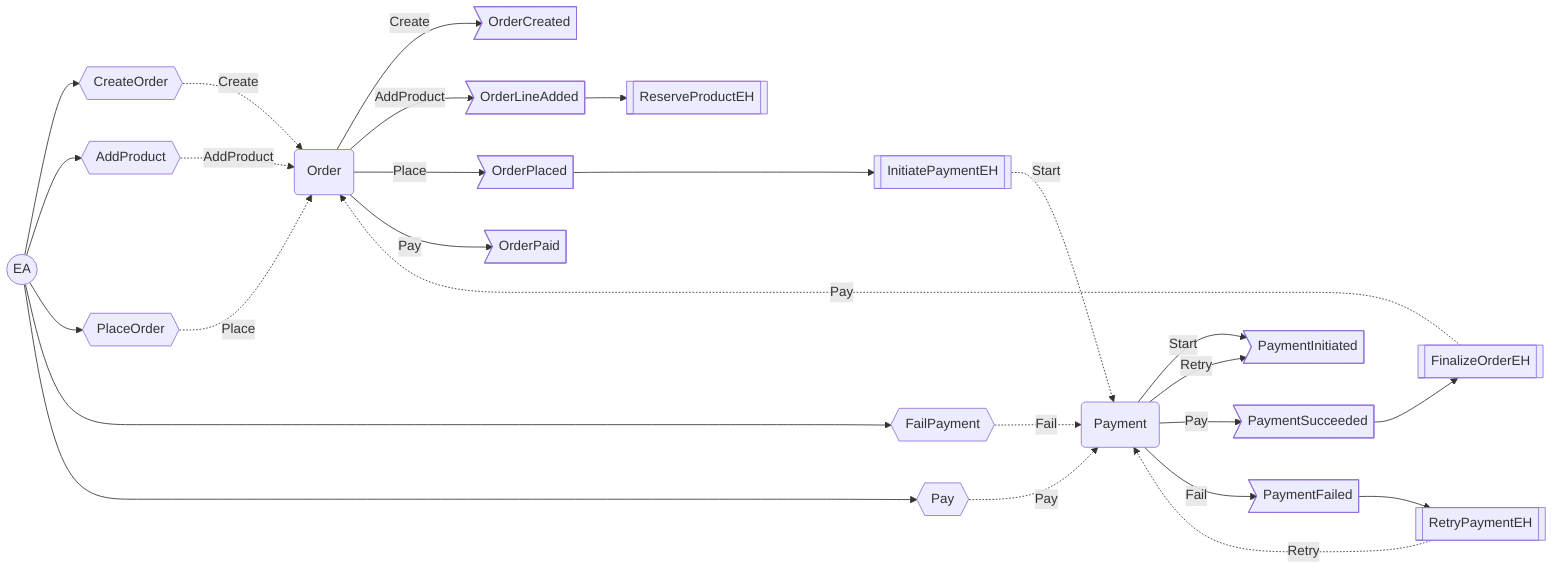 flowchart LR
    external((EA))
    order(Order)
    payment(Payment)

    failp{{FailPayment}}
    pay{{Pay}}
    createorder{{CreateOrder}}
    addproduct{{AddProduct}}
    placeorder{{PlaceOrder}}

    external-->createorder-. Create .->order
    external-->addproduct-. AddProduct .->order
    external-->placeorder-. Place .->order
    external---->failp-. Fail .->payment
    external---->pay-. Pay .->payment


    oc>OrderCreated]
    ola>OrderLineAdded]
    op>OrderPlaced]
    opp>OrderPaid]

    order-- Create -->oc
    order-- AddProduct -->ola
    order-- Place -->op
    order-- Pay -->opp

    pi>PaymentInitiated]
    pf>PaymentFailed]
    ps>PaymentSucceeded]

    payment-- Start -->pi
    payment-- Retry -->pi
    payment-- Pay -->ps
    payment-- Fail -->pf

    reserveproduct[[ReserveProductEH]]
    initiatepayment[[InitiatePaymentEH]]
    retrypayment[[RetryPaymentEH]]
    finalizeorder[[FinalizeOrderEH]]

    ola-->reserveproduct
    op---->initiatepayment-. Start .->payment

    ps-->finalizeorder-. Pay .->order
    pf-->retrypayment-. Retry .->payment